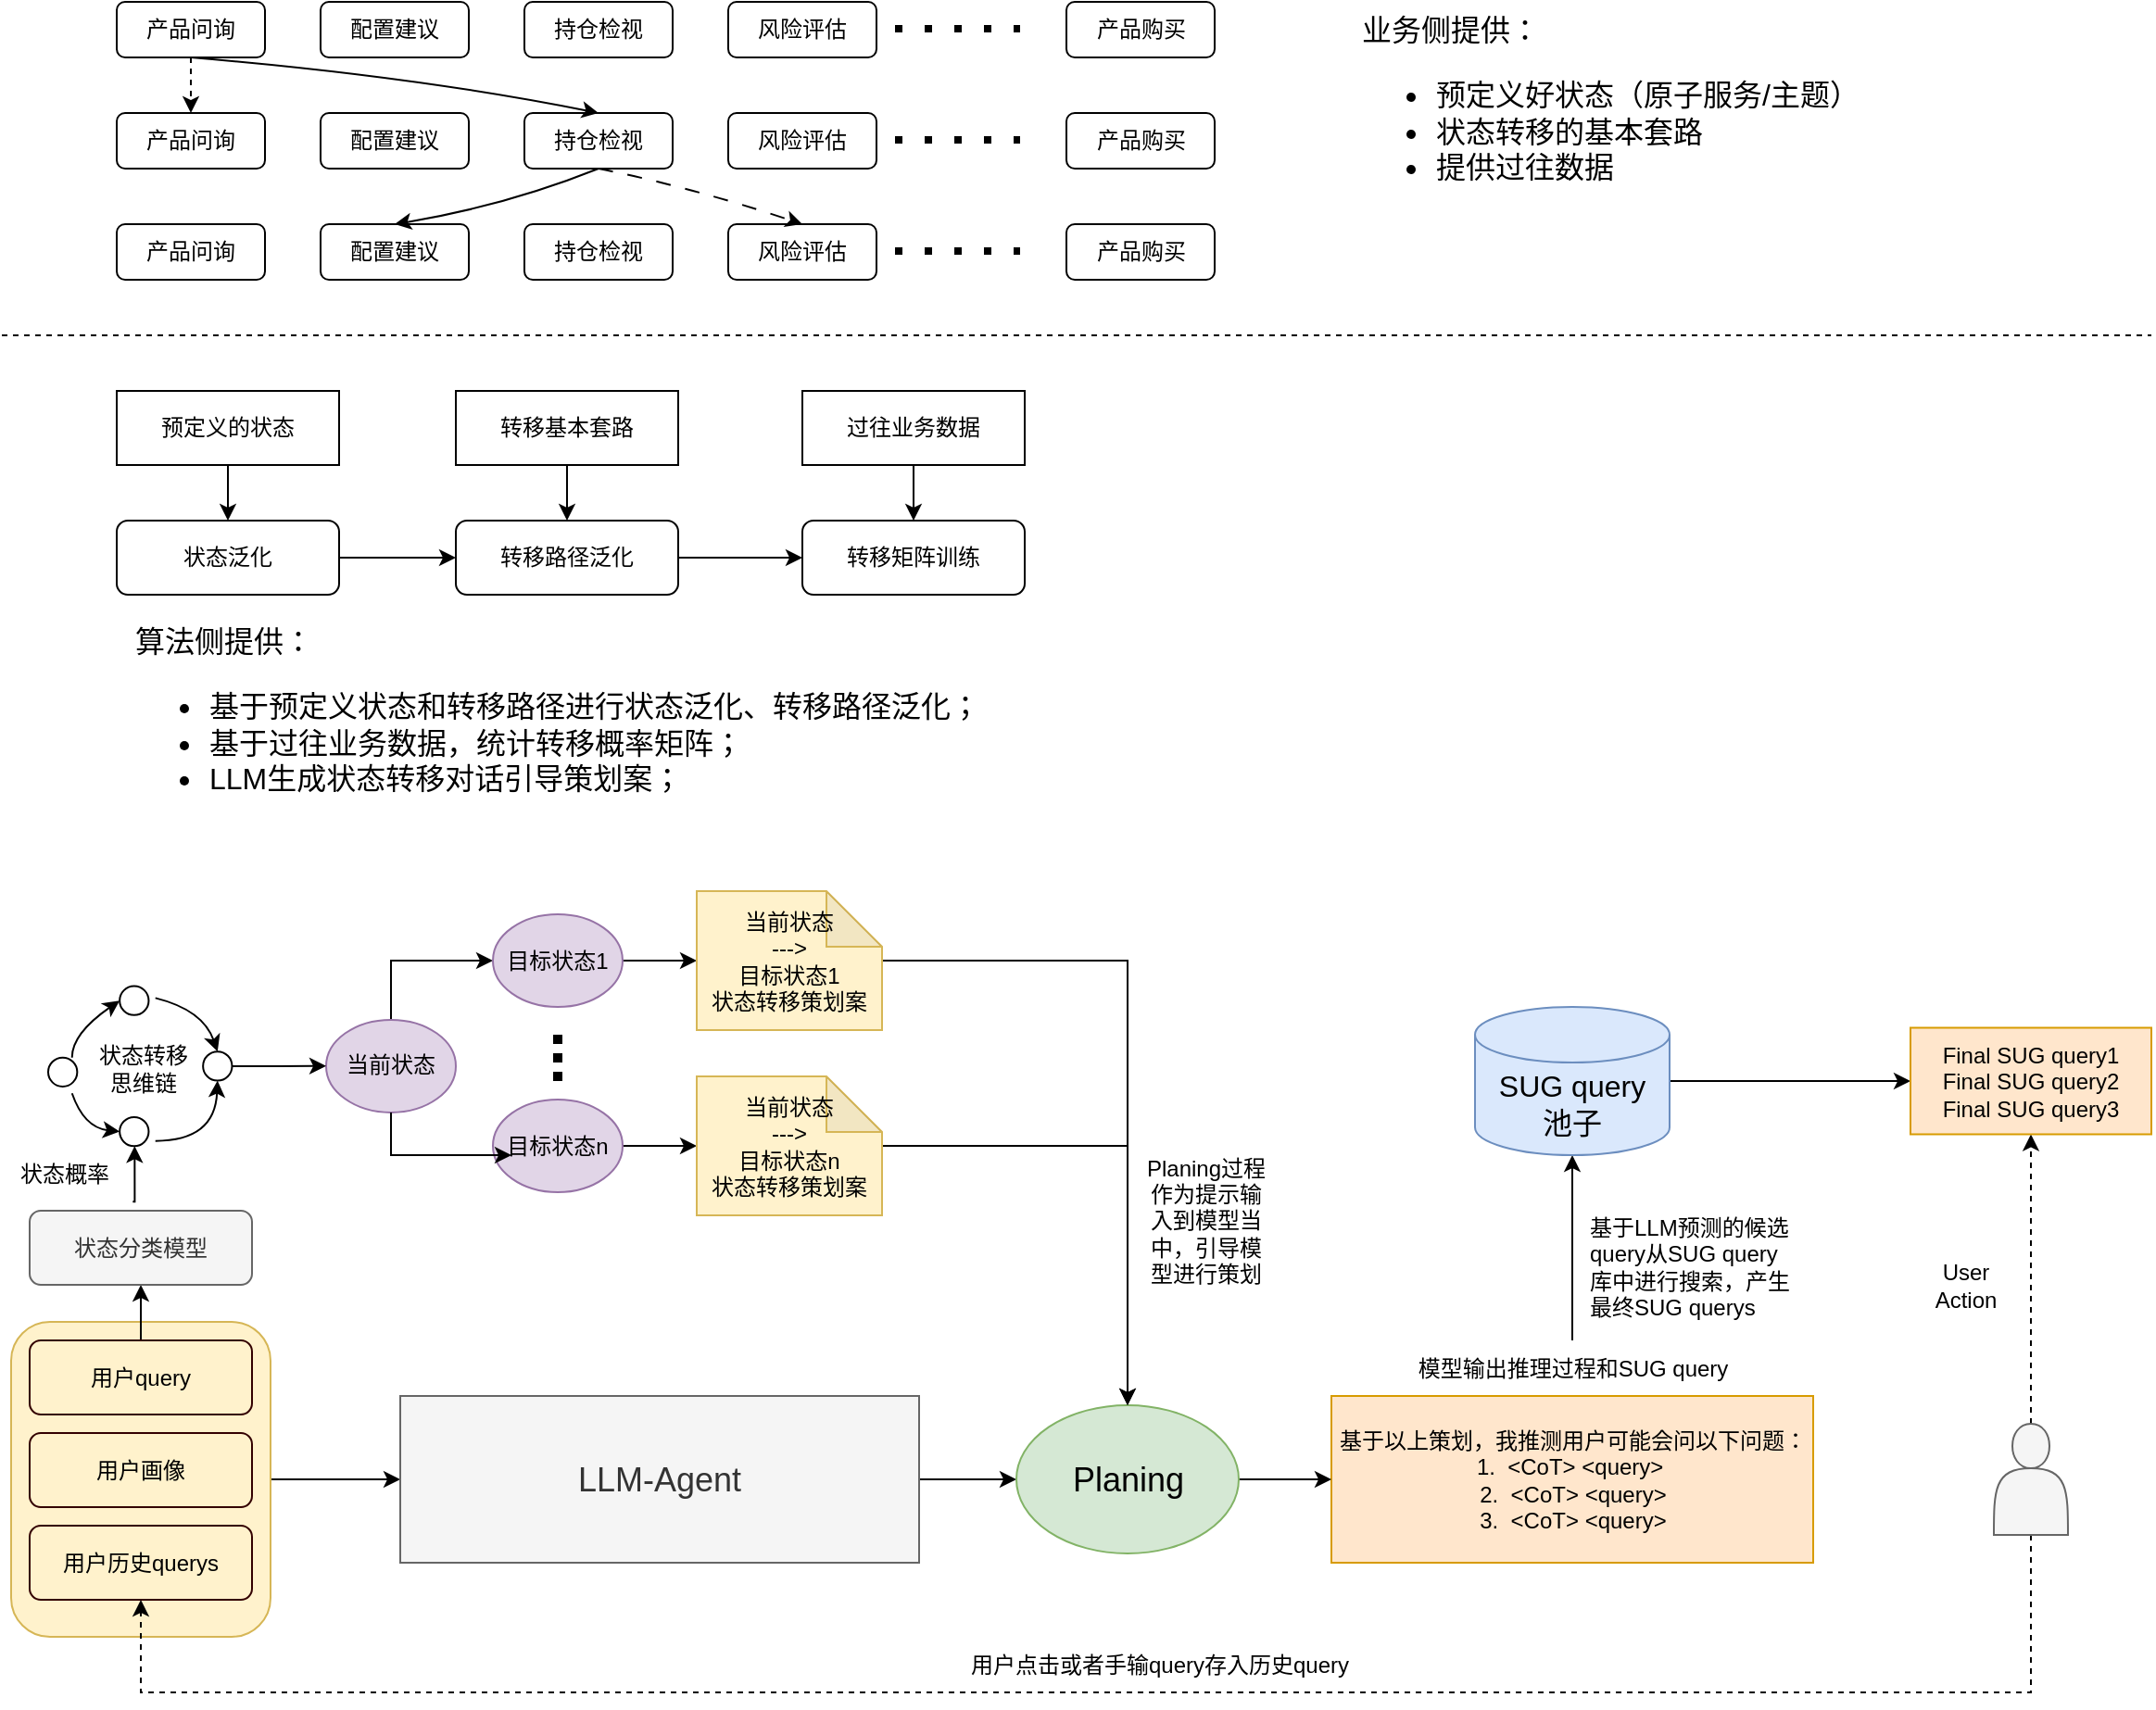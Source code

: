 <mxfile version="22.1.16" type="github">
  <diagram name="第 1 页" id="zCTq_KTHtC-c_5O3M_TR">
    <mxGraphModel dx="2074" dy="1180" grid="1" gridSize="10" guides="1" tooltips="1" connect="1" arrows="1" fold="1" page="1" pageScale="1" pageWidth="1200" pageHeight="500" math="0" shadow="0">
      <root>
        <mxCell id="0" />
        <mxCell id="1" parent="0" />
        <mxCell id="yXmurWOVABQtIsfNMare-1" value="" style="edgeStyle=orthogonalEdgeStyle;rounded=0;orthogonalLoop=1;jettySize=auto;html=1;" edge="1" parent="1" source="yXmurWOVABQtIsfNMare-2" target="yXmurWOVABQtIsfNMare-4">
          <mxGeometry relative="1" as="geometry" />
        </mxCell>
        <mxCell id="yXmurWOVABQtIsfNMare-2" value="" style="rounded=1;whiteSpace=wrap;html=1;fillColor=#fff2cc;strokeColor=#d6b656;" vertex="1" parent="1">
          <mxGeometry x="23" y="752.5" width="140" height="170" as="geometry" />
        </mxCell>
        <mxCell id="yXmurWOVABQtIsfNMare-3" value="" style="edgeStyle=orthogonalEdgeStyle;rounded=0;orthogonalLoop=1;jettySize=auto;html=1;" edge="1" parent="1" source="yXmurWOVABQtIsfNMare-4">
          <mxGeometry relative="1" as="geometry">
            <mxPoint x="565.5" y="837.5" as="targetPoint" />
          </mxGeometry>
        </mxCell>
        <mxCell id="yXmurWOVABQtIsfNMare-4" value="&lt;font style=&quot;font-size: 18px;&quot;&gt;LLM-Agent&lt;/font&gt;" style="rounded=0;whiteSpace=wrap;html=1;fillColor=#f5f5f5;fontColor=#333333;strokeColor=#666666;" vertex="1" parent="1">
          <mxGeometry x="233" y="792.5" width="280" height="90" as="geometry" />
        </mxCell>
        <mxCell id="yXmurWOVABQtIsfNMare-5" value="用户历史querys" style="rounded=1;whiteSpace=wrap;html=1;fillColor=#fff2cc;strokeColor=#330000;" vertex="1" parent="1">
          <mxGeometry x="33" y="862.5" width="120" height="40" as="geometry" />
        </mxCell>
        <mxCell id="yXmurWOVABQtIsfNMare-6" value="用户画像" style="rounded=1;whiteSpace=wrap;html=1;fillColor=#fff2cc;strokeColor=#330000;" vertex="1" parent="1">
          <mxGeometry x="33" y="812.5" width="120" height="40" as="geometry" />
        </mxCell>
        <mxCell id="yXmurWOVABQtIsfNMare-7" value="" style="edgeStyle=orthogonalEdgeStyle;rounded=0;orthogonalLoop=1;jettySize=auto;html=1;" edge="1" parent="1" source="yXmurWOVABQtIsfNMare-8" target="yXmurWOVABQtIsfNMare-35">
          <mxGeometry relative="1" as="geometry" />
        </mxCell>
        <mxCell id="yXmurWOVABQtIsfNMare-8" value="用户query" style="rounded=1;whiteSpace=wrap;html=1;fillColor=#fff2cc;strokeColor=#330000;" vertex="1" parent="1">
          <mxGeometry x="33" y="762.5" width="120" height="40" as="geometry" />
        </mxCell>
        <mxCell id="yXmurWOVABQtIsfNMare-9" value="" style="edgeStyle=orthogonalEdgeStyle;rounded=0;orthogonalLoop=1;jettySize=auto;html=1;" edge="1" parent="1" source="yXmurWOVABQtIsfNMare-10" target="yXmurWOVABQtIsfNMare-19">
          <mxGeometry relative="1" as="geometry" />
        </mxCell>
        <mxCell id="yXmurWOVABQtIsfNMare-10" value="模型输出推理过程和SUG query" style="text;html=1;strokeColor=none;fillColor=none;align=center;verticalAlign=middle;whiteSpace=wrap;rounded=0;" vertex="1" parent="1">
          <mxGeometry x="765.5" y="762.5" width="200" height="30" as="geometry" />
        </mxCell>
        <mxCell id="yXmurWOVABQtIsfNMare-11" value="基于以上策划，我推测用户可能会问以下问题：&lt;br style=&quot;border-color: var(--border-color); color: rgb(0, 0, 0);&quot;&gt;&lt;span style=&quot;border-color: var(--border-color); color: rgb(0, 0, 0);&quot;&gt;1.&amp;nbsp; &amp;lt;CoT&amp;gt; &amp;lt;query&amp;gt;&amp;nbsp;&lt;/span&gt;&lt;br style=&quot;border-color: var(--border-color); color: rgb(0, 0, 0);&quot;&gt;&lt;span style=&quot;border-color: var(--border-color); color: rgb(0, 0, 0);&quot;&gt;2.&amp;nbsp; &amp;lt;CoT&amp;gt; &amp;lt;query&amp;gt;&lt;/span&gt;&lt;br style=&quot;border-color: var(--border-color); color: rgb(0, 0, 0);&quot;&gt;&lt;span style=&quot;border-color: var(--border-color); color: rgb(0, 0, 0);&quot;&gt;3.&amp;nbsp; &amp;lt;CoT&amp;gt; &amp;lt;query&amp;gt;&lt;/span&gt;" style="rounded=0;whiteSpace=wrap;html=1;fillColor=#ffe6cc;strokeColor=#d79b00;" vertex="1" parent="1">
          <mxGeometry x="735.5" y="792.5" width="260" height="90" as="geometry" />
        </mxCell>
        <mxCell id="yXmurWOVABQtIsfNMare-12" style="edgeStyle=orthogonalEdgeStyle;rounded=0;orthogonalLoop=1;jettySize=auto;html=1;exitX=1;exitY=0.5;exitDx=0;exitDy=0;" edge="1" parent="1" source="yXmurWOVABQtIsfNMare-13" target="yXmurWOVABQtIsfNMare-11">
          <mxGeometry relative="1" as="geometry" />
        </mxCell>
        <mxCell id="yXmurWOVABQtIsfNMare-13" value="&lt;font style=&quot;font-size: 18px;&quot;&gt;Planing&lt;/font&gt;" style="ellipse;whiteSpace=wrap;html=1;fillColor=#d5e8d4;strokeColor=#82b366;" vertex="1" parent="1">
          <mxGeometry x="565.5" y="797.5" width="120" height="80" as="geometry" />
        </mxCell>
        <mxCell id="yXmurWOVABQtIsfNMare-14" style="edgeStyle=orthogonalEdgeStyle;rounded=0;orthogonalLoop=1;jettySize=auto;html=1;entryX=0.5;entryY=1;entryDx=0;entryDy=0;dashed=1;" edge="1" parent="1" source="yXmurWOVABQtIsfNMare-16" target="yXmurWOVABQtIsfNMare-21">
          <mxGeometry relative="1" as="geometry" />
        </mxCell>
        <mxCell id="yXmurWOVABQtIsfNMare-15" style="edgeStyle=orthogonalEdgeStyle;rounded=0;orthogonalLoop=1;jettySize=auto;html=1;exitX=0.5;exitY=1;exitDx=0;exitDy=0;entryX=0.5;entryY=1;entryDx=0;entryDy=0;dashed=1;" edge="1" parent="1" source="yXmurWOVABQtIsfNMare-16" target="yXmurWOVABQtIsfNMare-5">
          <mxGeometry relative="1" as="geometry">
            <mxPoint x="693" y="1042.5" as="targetPoint" />
            <Array as="points">
              <mxPoint x="1113" y="952.5" />
              <mxPoint x="93" y="952.5" />
            </Array>
          </mxGeometry>
        </mxCell>
        <mxCell id="yXmurWOVABQtIsfNMare-16" value="" style="shape=actor;whiteSpace=wrap;html=1;fillColor=#f5f5f5;strokeColor=#666666;fontColor=#333333;" vertex="1" parent="1">
          <mxGeometry x="1093" y="807.5" width="40" height="60" as="geometry" />
        </mxCell>
        <mxCell id="yXmurWOVABQtIsfNMare-17" value="User Action" style="text;html=1;strokeColor=none;fillColor=none;align=center;verticalAlign=middle;whiteSpace=wrap;rounded=0;" vertex="1" parent="1">
          <mxGeometry x="1048" y="722.5" width="60" height="20" as="geometry" />
        </mxCell>
        <mxCell id="yXmurWOVABQtIsfNMare-18" value="" style="edgeStyle=orthogonalEdgeStyle;rounded=0;orthogonalLoop=1;jettySize=auto;html=1;" edge="1" parent="1" source="yXmurWOVABQtIsfNMare-19" target="yXmurWOVABQtIsfNMare-21">
          <mxGeometry relative="1" as="geometry" />
        </mxCell>
        <mxCell id="yXmurWOVABQtIsfNMare-19" value="&lt;font style=&quot;font-size: 16px;&quot;&gt;SUG query&lt;br&gt;池子&lt;br&gt;&lt;/font&gt;" style="shape=cylinder3;whiteSpace=wrap;html=1;boundedLbl=1;backgroundOutline=1;size=15;fillColor=#dae8fc;strokeColor=#6c8ebf;" vertex="1" parent="1">
          <mxGeometry x="813" y="582.5" width="105" height="80" as="geometry" />
        </mxCell>
        <mxCell id="yXmurWOVABQtIsfNMare-20" value="基于LLM预测的候选query从SUG query库中进行搜索，产生最终SUG querys" style="text;html=1;strokeColor=none;fillColor=none;align=left;verticalAlign=middle;whiteSpace=wrap;rounded=0;" vertex="1" parent="1">
          <mxGeometry x="873" y="672.5" width="110" height="100" as="geometry" />
        </mxCell>
        <mxCell id="yXmurWOVABQtIsfNMare-21" value="Final SUG query1&lt;br&gt;Final SUG query2&lt;br&gt;Final SUG query3" style="rounded=0;whiteSpace=wrap;html=1;fillColor=#ffe6cc;strokeColor=#d79b00;" vertex="1" parent="1">
          <mxGeometry x="1048" y="593.75" width="130" height="57.5" as="geometry" />
        </mxCell>
        <mxCell id="yXmurWOVABQtIsfNMare-22" value="用户点击或者手输query存入历史query" style="text;html=1;strokeColor=none;fillColor=none;align=center;verticalAlign=middle;whiteSpace=wrap;rounded=0;" vertex="1" parent="1">
          <mxGeometry x="523" y="922.5" width="240" height="30" as="geometry" />
        </mxCell>
        <mxCell id="yXmurWOVABQtIsfNMare-23" value="" style="group" vertex="1" connectable="0" parent="1">
          <mxGeometry x="43" y="571.25" width="120" height="190" as="geometry" />
        </mxCell>
        <mxCell id="yXmurWOVABQtIsfNMare-24" value="" style="ellipse;whiteSpace=wrap;html=1;aspect=fixed;" vertex="1" parent="yXmurWOVABQtIsfNMare-23">
          <mxGeometry y="38.571" width="15.67" height="15.67" as="geometry" />
        </mxCell>
        <mxCell id="yXmurWOVABQtIsfNMare-25" value="" style="ellipse;whiteSpace=wrap;html=1;aspect=fixed;" vertex="1" parent="yXmurWOVABQtIsfNMare-23">
          <mxGeometry x="38.571" width="15.67" height="15.67" as="geometry" />
        </mxCell>
        <mxCell id="yXmurWOVABQtIsfNMare-26" value="" style="ellipse;whiteSpace=wrap;html=1;aspect=fixed;" vertex="1" parent="yXmurWOVABQtIsfNMare-23">
          <mxGeometry x="38.571" y="70.714" width="15.67" height="15.67" as="geometry" />
        </mxCell>
        <mxCell id="yXmurWOVABQtIsfNMare-27" value="" style="ellipse;whiteSpace=wrap;html=1;aspect=fixed;" vertex="1" parent="yXmurWOVABQtIsfNMare-23">
          <mxGeometry x="83.571" y="35.357" width="15.67" height="15.67" as="geometry" />
        </mxCell>
        <mxCell id="yXmurWOVABQtIsfNMare-28" value="" style="curved=1;endArrow=classic;html=1;rounded=0;entryX=0;entryY=0.5;entryDx=0;entryDy=0;" edge="1" parent="yXmurWOVABQtIsfNMare-23" target="yXmurWOVABQtIsfNMare-25">
          <mxGeometry width="50" height="50" relative="1" as="geometry">
            <mxPoint x="12.857" y="38.571" as="sourcePoint" />
            <mxPoint x="48.214" y="12.857" as="targetPoint" />
            <Array as="points">
              <mxPoint x="12.857" y="25.714" />
            </Array>
          </mxGeometry>
        </mxCell>
        <mxCell id="yXmurWOVABQtIsfNMare-29" value="" style="curved=1;endArrow=classic;html=1;rounded=0;entryX=0;entryY=0.5;entryDx=0;entryDy=0;" edge="1" parent="yXmurWOVABQtIsfNMare-23" target="yXmurWOVABQtIsfNMare-26">
          <mxGeometry width="50" height="50" relative="1" as="geometry">
            <mxPoint x="12.857" y="57.857" as="sourcePoint" />
            <mxPoint x="45" y="80.357" as="targetPoint" />
            <Array as="points">
              <mxPoint x="19.286" y="76.339" />
            </Array>
          </mxGeometry>
        </mxCell>
        <mxCell id="yXmurWOVABQtIsfNMare-30" value="" style="curved=1;endArrow=classic;html=1;rounded=0;entryX=0.5;entryY=0;entryDx=0;entryDy=0;" edge="1" parent="yXmurWOVABQtIsfNMare-23" target="yXmurWOVABQtIsfNMare-27">
          <mxGeometry width="50" height="50" relative="1" as="geometry">
            <mxPoint x="57.857" y="6.429" as="sourcePoint" />
            <mxPoint x="90" y="-25.714" as="targetPoint" />
            <Array as="points">
              <mxPoint x="83.571" y="12.857" />
            </Array>
          </mxGeometry>
        </mxCell>
        <mxCell id="yXmurWOVABQtIsfNMare-31" value="" style="curved=1;endArrow=classic;html=1;rounded=0;entryX=0.5;entryY=1;entryDx=0;entryDy=0;" edge="1" parent="yXmurWOVABQtIsfNMare-23" target="yXmurWOVABQtIsfNMare-27">
          <mxGeometry width="50" height="50" relative="1" as="geometry">
            <mxPoint x="57.857" y="83.571" as="sourcePoint" />
            <mxPoint x="90" y="51.429" as="targetPoint" />
            <Array as="points">
              <mxPoint x="90" y="83.571" />
            </Array>
          </mxGeometry>
        </mxCell>
        <mxCell id="yXmurWOVABQtIsfNMare-32" value="状态转移思维链" style="text;html=1;strokeColor=none;fillColor=none;align=center;verticalAlign=middle;whiteSpace=wrap;rounded=0;" vertex="1" parent="yXmurWOVABQtIsfNMare-23">
          <mxGeometry x="25.714" y="29.5" width="51.429" height="30" as="geometry" />
        </mxCell>
        <mxCell id="yXmurWOVABQtIsfNMare-33" value="" style="edgeStyle=orthogonalEdgeStyle;rounded=0;orthogonalLoop=1;jettySize=auto;html=1;" edge="1" parent="yXmurWOVABQtIsfNMare-23">
          <mxGeometry relative="1" as="geometry">
            <mxPoint x="45.66" y="116.38" as="sourcePoint" />
            <mxPoint x="46.66" y="86.38" as="targetPoint" />
          </mxGeometry>
        </mxCell>
        <mxCell id="yXmurWOVABQtIsfNMare-34" value="状态概率" style="text;html=1;strokeColor=none;fillColor=none;align=center;verticalAlign=middle;whiteSpace=wrap;rounded=0;" vertex="1" parent="yXmurWOVABQtIsfNMare-23">
          <mxGeometry x="-21.43" y="86.38" width="60" height="30" as="geometry" />
        </mxCell>
        <mxCell id="yXmurWOVABQtIsfNMare-35" value="状态分类模型" style="rounded=1;whiteSpace=wrap;html=1;fillColor=#f5f5f5;strokeColor=#666666;fontColor=#333333;" vertex="1" parent="1">
          <mxGeometry x="33" y="692.5" width="120" height="40" as="geometry" />
        </mxCell>
        <mxCell id="yXmurWOVABQtIsfNMare-36" style="edgeStyle=orthogonalEdgeStyle;rounded=0;orthogonalLoop=1;jettySize=auto;html=1;exitX=0.5;exitY=0;exitDx=0;exitDy=0;entryX=0;entryY=0.5;entryDx=0;entryDy=0;" edge="1" parent="1" source="yXmurWOVABQtIsfNMare-37" target="yXmurWOVABQtIsfNMare-39">
          <mxGeometry relative="1" as="geometry" />
        </mxCell>
        <mxCell id="yXmurWOVABQtIsfNMare-37" value="当前状态" style="ellipse;whiteSpace=wrap;html=1;fillColor=#e1d5e7;strokeColor=#9673a6;" vertex="1" parent="1">
          <mxGeometry x="193" y="589.44" width="70" height="50" as="geometry" />
        </mxCell>
        <mxCell id="yXmurWOVABQtIsfNMare-38" value="" style="edgeStyle=orthogonalEdgeStyle;rounded=0;orthogonalLoop=1;jettySize=auto;html=1;" edge="1" parent="1" source="yXmurWOVABQtIsfNMare-39" target="yXmurWOVABQtIsfNMare-44">
          <mxGeometry relative="1" as="geometry" />
        </mxCell>
        <mxCell id="yXmurWOVABQtIsfNMare-39" value="目标状态1" style="ellipse;whiteSpace=wrap;html=1;fillColor=#e1d5e7;strokeColor=#9673a6;" vertex="1" parent="1">
          <mxGeometry x="283" y="532.5" width="70" height="50" as="geometry" />
        </mxCell>
        <mxCell id="yXmurWOVABQtIsfNMare-40" value="" style="edgeStyle=orthogonalEdgeStyle;rounded=0;orthogonalLoop=1;jettySize=auto;html=1;" edge="1" parent="1" source="yXmurWOVABQtIsfNMare-41" target="yXmurWOVABQtIsfNMare-46">
          <mxGeometry relative="1" as="geometry" />
        </mxCell>
        <mxCell id="yXmurWOVABQtIsfNMare-41" value="目标状态n" style="ellipse;whiteSpace=wrap;html=1;fillColor=#e1d5e7;strokeColor=#9673a6;" vertex="1" parent="1">
          <mxGeometry x="283" y="632.5" width="70" height="50" as="geometry" />
        </mxCell>
        <mxCell id="yXmurWOVABQtIsfNMare-42" value="" style="endArrow=none;html=1;rounded=0;dashed=1;strokeWidth=5;dashPattern=1 1;" edge="1" parent="1">
          <mxGeometry width="50" height="50" relative="1" as="geometry">
            <mxPoint x="318" y="622.5" as="sourcePoint" />
            <mxPoint x="318" y="592.5" as="targetPoint" />
          </mxGeometry>
        </mxCell>
        <mxCell id="yXmurWOVABQtIsfNMare-43" style="edgeStyle=orthogonalEdgeStyle;rounded=0;orthogonalLoop=1;jettySize=auto;html=1;entryX=0.5;entryY=0;entryDx=0;entryDy=0;" edge="1" parent="1" source="yXmurWOVABQtIsfNMare-44" target="yXmurWOVABQtIsfNMare-13">
          <mxGeometry relative="1" as="geometry" />
        </mxCell>
        <mxCell id="yXmurWOVABQtIsfNMare-44" value="当前状态&lt;br&gt;---&amp;gt;&lt;br&gt;目标状态1&lt;br&gt;状态转移策划案" style="shape=note;whiteSpace=wrap;html=1;backgroundOutline=1;darkOpacity=0.05;fillColor=#fff2cc;strokeColor=#d6b656;" vertex="1" parent="1">
          <mxGeometry x="393" y="520" width="100" height="75" as="geometry" />
        </mxCell>
        <mxCell id="yXmurWOVABQtIsfNMare-45" style="edgeStyle=orthogonalEdgeStyle;rounded=0;orthogonalLoop=1;jettySize=auto;html=1;" edge="1" parent="1" source="yXmurWOVABQtIsfNMare-46" target="yXmurWOVABQtIsfNMare-13">
          <mxGeometry relative="1" as="geometry" />
        </mxCell>
        <mxCell id="yXmurWOVABQtIsfNMare-46" value="当前状态&lt;br&gt;---&amp;gt;&lt;br&gt;目标状态n&lt;br&gt;状态转移策划案" style="shape=note;whiteSpace=wrap;html=1;backgroundOutline=1;darkOpacity=0.05;fillColor=#fff2cc;strokeColor=#d6b656;" vertex="1" parent="1">
          <mxGeometry x="393" y="620" width="100" height="75" as="geometry" />
        </mxCell>
        <mxCell id="yXmurWOVABQtIsfNMare-47" value="" style="edgeStyle=orthogonalEdgeStyle;rounded=0;orthogonalLoop=1;jettySize=auto;html=1;" edge="1" parent="1" source="yXmurWOVABQtIsfNMare-27" target="yXmurWOVABQtIsfNMare-37">
          <mxGeometry relative="1" as="geometry" />
        </mxCell>
        <mxCell id="yXmurWOVABQtIsfNMare-48" style="edgeStyle=orthogonalEdgeStyle;rounded=0;orthogonalLoop=1;jettySize=auto;html=1;exitX=0.5;exitY=1;exitDx=0;exitDy=0;entryX=0.143;entryY=0.6;entryDx=0;entryDy=0;entryPerimeter=0;" edge="1" parent="1" source="yXmurWOVABQtIsfNMare-37" target="yXmurWOVABQtIsfNMare-41">
          <mxGeometry relative="1" as="geometry" />
        </mxCell>
        <mxCell id="yXmurWOVABQtIsfNMare-49" value="Planing过程作为提示输入到模型当中，引导模型进行策划" style="text;html=1;strokeColor=none;fillColor=none;align=center;verticalAlign=middle;whiteSpace=wrap;rounded=0;" vertex="1" parent="1">
          <mxGeometry x="633" y="652.5" width="70" height="90" as="geometry" />
        </mxCell>
        <mxCell id="yXmurWOVABQtIsfNMare-74" style="edgeStyle=orthogonalEdgeStyle;rounded=0;orthogonalLoop=1;jettySize=auto;html=1;exitX=0.5;exitY=1;exitDx=0;exitDy=0;entryX=0.5;entryY=0;entryDx=0;entryDy=0;dashed=1;" edge="1" parent="1" source="yXmurWOVABQtIsfNMare-51" target="yXmurWOVABQtIsfNMare-57">
          <mxGeometry relative="1" as="geometry" />
        </mxCell>
        <mxCell id="yXmurWOVABQtIsfNMare-51" value="产品问询" style="rounded=1;whiteSpace=wrap;html=1;" vertex="1" parent="1">
          <mxGeometry x="80" y="40" width="80" height="30" as="geometry" />
        </mxCell>
        <mxCell id="yXmurWOVABQtIsfNMare-52" value="配置建议" style="rounded=1;whiteSpace=wrap;html=1;" vertex="1" parent="1">
          <mxGeometry x="190" y="40" width="80" height="30" as="geometry" />
        </mxCell>
        <mxCell id="yXmurWOVABQtIsfNMare-53" value="持仓检视" style="rounded=1;whiteSpace=wrap;html=1;" vertex="1" parent="1">
          <mxGeometry x="300" y="40" width="80" height="30" as="geometry" />
        </mxCell>
        <mxCell id="yXmurWOVABQtIsfNMare-54" value="风险评估" style="rounded=1;whiteSpace=wrap;html=1;" vertex="1" parent="1">
          <mxGeometry x="410" y="40" width="80" height="30" as="geometry" />
        </mxCell>
        <mxCell id="yXmurWOVABQtIsfNMare-55" value="" style="endArrow=none;dashed=1;html=1;dashPattern=1 3;strokeWidth=4;rounded=0;" edge="1" parent="1">
          <mxGeometry width="50" height="50" relative="1" as="geometry">
            <mxPoint x="500" y="54.5" as="sourcePoint" />
            <mxPoint x="567.5" y="54.5" as="targetPoint" />
          </mxGeometry>
        </mxCell>
        <mxCell id="yXmurWOVABQtIsfNMare-56" value="产品购买" style="rounded=1;whiteSpace=wrap;html=1;" vertex="1" parent="1">
          <mxGeometry x="592.5" y="40" width="80" height="30" as="geometry" />
        </mxCell>
        <mxCell id="yXmurWOVABQtIsfNMare-57" value="产品问询" style="rounded=1;whiteSpace=wrap;html=1;" vertex="1" parent="1">
          <mxGeometry x="80" y="100" width="80" height="30" as="geometry" />
        </mxCell>
        <mxCell id="yXmurWOVABQtIsfNMare-58" value="配置建议" style="rounded=1;whiteSpace=wrap;html=1;" vertex="1" parent="1">
          <mxGeometry x="190" y="100" width="80" height="30" as="geometry" />
        </mxCell>
        <mxCell id="yXmurWOVABQtIsfNMare-59" value="持仓检视" style="rounded=1;whiteSpace=wrap;html=1;" vertex="1" parent="1">
          <mxGeometry x="300" y="100" width="80" height="30" as="geometry" />
        </mxCell>
        <mxCell id="yXmurWOVABQtIsfNMare-60" value="风险评估" style="rounded=1;whiteSpace=wrap;html=1;" vertex="1" parent="1">
          <mxGeometry x="410" y="100" width="80" height="30" as="geometry" />
        </mxCell>
        <mxCell id="yXmurWOVABQtIsfNMare-61" value="" style="endArrow=none;dashed=1;html=1;dashPattern=1 3;strokeWidth=4;rounded=0;" edge="1" parent="1">
          <mxGeometry width="50" height="50" relative="1" as="geometry">
            <mxPoint x="500" y="114.5" as="sourcePoint" />
            <mxPoint x="567.5" y="114.5" as="targetPoint" />
          </mxGeometry>
        </mxCell>
        <mxCell id="yXmurWOVABQtIsfNMare-62" value="产品购买" style="rounded=1;whiteSpace=wrap;html=1;" vertex="1" parent="1">
          <mxGeometry x="592.5" y="100" width="80" height="30" as="geometry" />
        </mxCell>
        <mxCell id="yXmurWOVABQtIsfNMare-63" value="产品问询" style="rounded=1;whiteSpace=wrap;html=1;" vertex="1" parent="1">
          <mxGeometry x="80" y="160" width="80" height="30" as="geometry" />
        </mxCell>
        <mxCell id="yXmurWOVABQtIsfNMare-64" value="配置建议" style="rounded=1;whiteSpace=wrap;html=1;" vertex="1" parent="1">
          <mxGeometry x="190" y="160" width="80" height="30" as="geometry" />
        </mxCell>
        <mxCell id="yXmurWOVABQtIsfNMare-65" value="持仓检视" style="rounded=1;whiteSpace=wrap;html=1;" vertex="1" parent="1">
          <mxGeometry x="300" y="160" width="80" height="30" as="geometry" />
        </mxCell>
        <mxCell id="yXmurWOVABQtIsfNMare-66" value="风险评估" style="rounded=1;whiteSpace=wrap;html=1;" vertex="1" parent="1">
          <mxGeometry x="410" y="160" width="80" height="30" as="geometry" />
        </mxCell>
        <mxCell id="yXmurWOVABQtIsfNMare-67" value="" style="endArrow=none;dashed=1;html=1;dashPattern=1 3;strokeWidth=4;rounded=0;" edge="1" parent="1">
          <mxGeometry width="50" height="50" relative="1" as="geometry">
            <mxPoint x="500" y="174.5" as="sourcePoint" />
            <mxPoint x="567.5" y="174.5" as="targetPoint" />
          </mxGeometry>
        </mxCell>
        <mxCell id="yXmurWOVABQtIsfNMare-68" value="产品购买" style="rounded=1;whiteSpace=wrap;html=1;" vertex="1" parent="1">
          <mxGeometry x="592.5" y="160" width="80" height="30" as="geometry" />
        </mxCell>
        <mxCell id="yXmurWOVABQtIsfNMare-70" value="" style="curved=1;endArrow=classic;html=1;rounded=0;entryX=0.5;entryY=0;entryDx=0;entryDy=0;" edge="1" parent="1" target="yXmurWOVABQtIsfNMare-59">
          <mxGeometry width="50" height="50" relative="1" as="geometry">
            <mxPoint x="120" y="70" as="sourcePoint" />
            <mxPoint x="170" y="20" as="targetPoint" />
            <Array as="points">
              <mxPoint x="240" y="80" />
            </Array>
          </mxGeometry>
        </mxCell>
        <mxCell id="yXmurWOVABQtIsfNMare-71" value="" style="curved=1;endArrow=classic;html=1;rounded=0;entryX=0.5;entryY=0;entryDx=0;entryDy=0;" edge="1" parent="1" target="yXmurWOVABQtIsfNMare-64">
          <mxGeometry width="50" height="50" relative="1" as="geometry">
            <mxPoint x="340" y="130" as="sourcePoint" />
            <mxPoint x="385" y="80" as="targetPoint" />
            <Array as="points">
              <mxPoint x="290" y="150" />
            </Array>
          </mxGeometry>
        </mxCell>
        <mxCell id="yXmurWOVABQtIsfNMare-72" value="" style="curved=1;endArrow=classic;html=1;rounded=0;entryX=0.5;entryY=0;entryDx=0;entryDy=0;exitX=0.5;exitY=1;exitDx=0;exitDy=0;dashed=1;dashPattern=8 8;" edge="1" parent="1" source="yXmurWOVABQtIsfNMare-59" target="yXmurWOVABQtIsfNMare-66">
          <mxGeometry width="50" height="50" relative="1" as="geometry">
            <mxPoint x="335" y="130" as="sourcePoint" />
            <mxPoint x="385" y="80" as="targetPoint" />
            <Array as="points">
              <mxPoint x="390" y="140" />
            </Array>
          </mxGeometry>
        </mxCell>
        <mxCell id="yXmurWOVABQtIsfNMare-75" value="" style="endArrow=none;dashed=1;html=1;rounded=0;" edge="1" parent="1">
          <mxGeometry width="50" height="50" relative="1" as="geometry">
            <mxPoint x="18" y="220" as="sourcePoint" />
            <mxPoint x="1178" y="220" as="targetPoint" />
          </mxGeometry>
        </mxCell>
        <mxCell id="yXmurWOVABQtIsfNMare-76" value="&lt;font style=&quot;font-size: 16px;&quot;&gt;业务侧提供：&lt;br&gt;&lt;ul&gt;&lt;li&gt;&lt;font style=&quot;font-size: 16px;&quot;&gt;预定义好状态（原子服务/主题）&lt;/font&gt;&lt;/li&gt;&lt;li&gt;&lt;font style=&quot;font-size: 16px;&quot;&gt;状态转移的基本套路&lt;/font&gt;&lt;/li&gt;&lt;li&gt;&lt;font style=&quot;font-size: 16px;&quot;&gt;提供过往数据&lt;/font&gt;&lt;/li&gt;&lt;/ul&gt;&lt;/font&gt;" style="text;html=1;strokeColor=none;fillColor=none;align=left;verticalAlign=middle;whiteSpace=wrap;rounded=0;" vertex="1" parent="1">
          <mxGeometry x="750" y="40" width="310" height="120" as="geometry" />
        </mxCell>
        <mxCell id="yXmurWOVABQtIsfNMare-85" value="" style="edgeStyle=orthogonalEdgeStyle;rounded=0;orthogonalLoop=1;jettySize=auto;html=1;" edge="1" parent="1" source="yXmurWOVABQtIsfNMare-80" target="yXmurWOVABQtIsfNMare-84">
          <mxGeometry relative="1" as="geometry" />
        </mxCell>
        <mxCell id="yXmurWOVABQtIsfNMare-80" value="预定义的状态" style="rounded=0;whiteSpace=wrap;html=1;" vertex="1" parent="1">
          <mxGeometry x="80" y="250" width="120" height="40" as="geometry" />
        </mxCell>
        <mxCell id="yXmurWOVABQtIsfNMare-89" value="" style="edgeStyle=orthogonalEdgeStyle;rounded=0;orthogonalLoop=1;jettySize=auto;html=1;" edge="1" parent="1" source="yXmurWOVABQtIsfNMare-81" target="yXmurWOVABQtIsfNMare-87">
          <mxGeometry relative="1" as="geometry" />
        </mxCell>
        <mxCell id="yXmurWOVABQtIsfNMare-81" value="过往业务数据" style="rounded=0;whiteSpace=wrap;html=1;" vertex="1" parent="1">
          <mxGeometry x="450" y="250" width="120" height="40" as="geometry" />
        </mxCell>
        <mxCell id="yXmurWOVABQtIsfNMare-88" value="" style="edgeStyle=orthogonalEdgeStyle;rounded=0;orthogonalLoop=1;jettySize=auto;html=1;" edge="1" parent="1" source="yXmurWOVABQtIsfNMare-82" target="yXmurWOVABQtIsfNMare-86">
          <mxGeometry relative="1" as="geometry" />
        </mxCell>
        <mxCell id="yXmurWOVABQtIsfNMare-82" value="转移基本套路" style="rounded=0;whiteSpace=wrap;html=1;" vertex="1" parent="1">
          <mxGeometry x="263" y="250" width="120" height="40" as="geometry" />
        </mxCell>
        <mxCell id="yXmurWOVABQtIsfNMare-90" value="" style="edgeStyle=orthogonalEdgeStyle;rounded=0;orthogonalLoop=1;jettySize=auto;html=1;" edge="1" parent="1" source="yXmurWOVABQtIsfNMare-84" target="yXmurWOVABQtIsfNMare-86">
          <mxGeometry relative="1" as="geometry" />
        </mxCell>
        <mxCell id="yXmurWOVABQtIsfNMare-84" value="状态泛化" style="rounded=1;whiteSpace=wrap;html=1;" vertex="1" parent="1">
          <mxGeometry x="80" y="320" width="120" height="40" as="geometry" />
        </mxCell>
        <mxCell id="yXmurWOVABQtIsfNMare-91" value="" style="edgeStyle=orthogonalEdgeStyle;rounded=0;orthogonalLoop=1;jettySize=auto;html=1;" edge="1" parent="1" source="yXmurWOVABQtIsfNMare-86" target="yXmurWOVABQtIsfNMare-87">
          <mxGeometry relative="1" as="geometry" />
        </mxCell>
        <mxCell id="yXmurWOVABQtIsfNMare-86" value="转移路径泛化" style="rounded=1;whiteSpace=wrap;html=1;" vertex="1" parent="1">
          <mxGeometry x="263" y="320" width="120" height="40" as="geometry" />
        </mxCell>
        <mxCell id="yXmurWOVABQtIsfNMare-87" value="转移矩阵训练" style="rounded=1;whiteSpace=wrap;html=1;" vertex="1" parent="1">
          <mxGeometry x="450" y="320" width="120" height="40" as="geometry" />
        </mxCell>
        <mxCell id="yXmurWOVABQtIsfNMare-197" value="" style="shape=image;verticalLabelPosition=bottom;labelBackgroundColor=default;verticalAlign=top;aspect=fixed;imageAspect=0;image=https://intranetproxy.alipay.com/skylark/lark/0/2023/png/119856483/1703947935055-7640d452-b854-4e38-a594-f5465fb9ffb5.png;" vertex="1" parent="1">
          <mxGeometry x="672.5" y="230" width="468" height="269.7" as="geometry" />
        </mxCell>
        <mxCell id="yXmurWOVABQtIsfNMare-198" value="&lt;font style=&quot;font-size: 16px;&quot;&gt;算法侧提供：&lt;br&gt;&lt;ul&gt;&lt;li&gt;基于预定义状态和转移路径进行状态泛化、转移路径泛化；&lt;/li&gt;&lt;li&gt;基于过往业务数据，统计转移概率矩阵；&lt;/li&gt;&lt;li&gt;LLM生成状态转移对话引导策划案；&lt;/li&gt;&lt;/ul&gt;&lt;/font&gt;" style="text;html=1;strokeColor=none;fillColor=none;align=left;verticalAlign=middle;whiteSpace=wrap;rounded=0;" vertex="1" parent="1">
          <mxGeometry x="88" y="370" width="470" height="120" as="geometry" />
        </mxCell>
      </root>
    </mxGraphModel>
  </diagram>
</mxfile>
